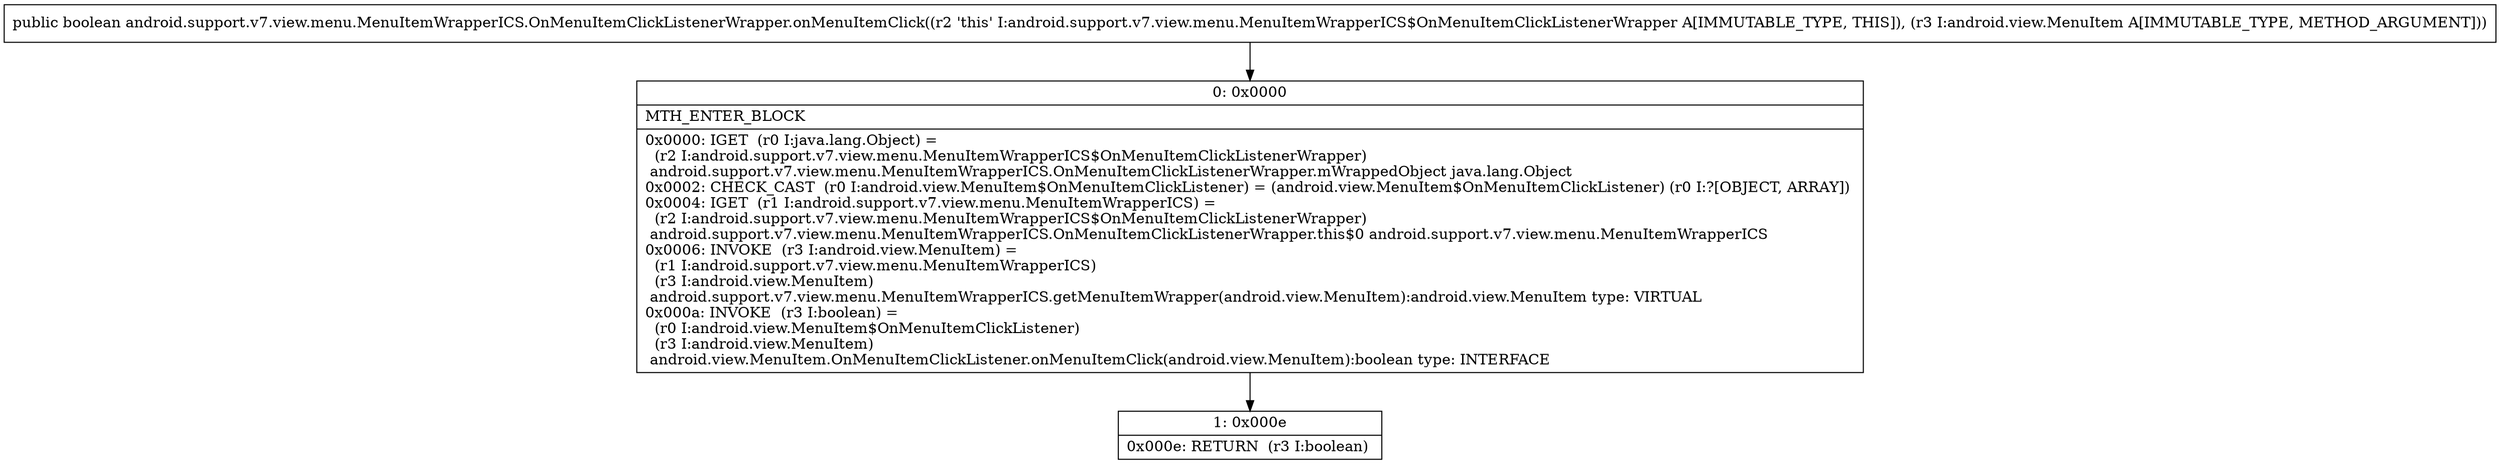 digraph "CFG forandroid.support.v7.view.menu.MenuItemWrapperICS.OnMenuItemClickListenerWrapper.onMenuItemClick(Landroid\/view\/MenuItem;)Z" {
Node_0 [shape=record,label="{0\:\ 0x0000|MTH_ENTER_BLOCK\l|0x0000: IGET  (r0 I:java.lang.Object) = \l  (r2 I:android.support.v7.view.menu.MenuItemWrapperICS$OnMenuItemClickListenerWrapper)\l android.support.v7.view.menu.MenuItemWrapperICS.OnMenuItemClickListenerWrapper.mWrappedObject java.lang.Object \l0x0002: CHECK_CAST  (r0 I:android.view.MenuItem$OnMenuItemClickListener) = (android.view.MenuItem$OnMenuItemClickListener) (r0 I:?[OBJECT, ARRAY]) \l0x0004: IGET  (r1 I:android.support.v7.view.menu.MenuItemWrapperICS) = \l  (r2 I:android.support.v7.view.menu.MenuItemWrapperICS$OnMenuItemClickListenerWrapper)\l android.support.v7.view.menu.MenuItemWrapperICS.OnMenuItemClickListenerWrapper.this$0 android.support.v7.view.menu.MenuItemWrapperICS \l0x0006: INVOKE  (r3 I:android.view.MenuItem) = \l  (r1 I:android.support.v7.view.menu.MenuItemWrapperICS)\l  (r3 I:android.view.MenuItem)\l android.support.v7.view.menu.MenuItemWrapperICS.getMenuItemWrapper(android.view.MenuItem):android.view.MenuItem type: VIRTUAL \l0x000a: INVOKE  (r3 I:boolean) = \l  (r0 I:android.view.MenuItem$OnMenuItemClickListener)\l  (r3 I:android.view.MenuItem)\l android.view.MenuItem.OnMenuItemClickListener.onMenuItemClick(android.view.MenuItem):boolean type: INTERFACE \l}"];
Node_1 [shape=record,label="{1\:\ 0x000e|0x000e: RETURN  (r3 I:boolean) \l}"];
MethodNode[shape=record,label="{public boolean android.support.v7.view.menu.MenuItemWrapperICS.OnMenuItemClickListenerWrapper.onMenuItemClick((r2 'this' I:android.support.v7.view.menu.MenuItemWrapperICS$OnMenuItemClickListenerWrapper A[IMMUTABLE_TYPE, THIS]), (r3 I:android.view.MenuItem A[IMMUTABLE_TYPE, METHOD_ARGUMENT])) }"];
MethodNode -> Node_0;
Node_0 -> Node_1;
}

